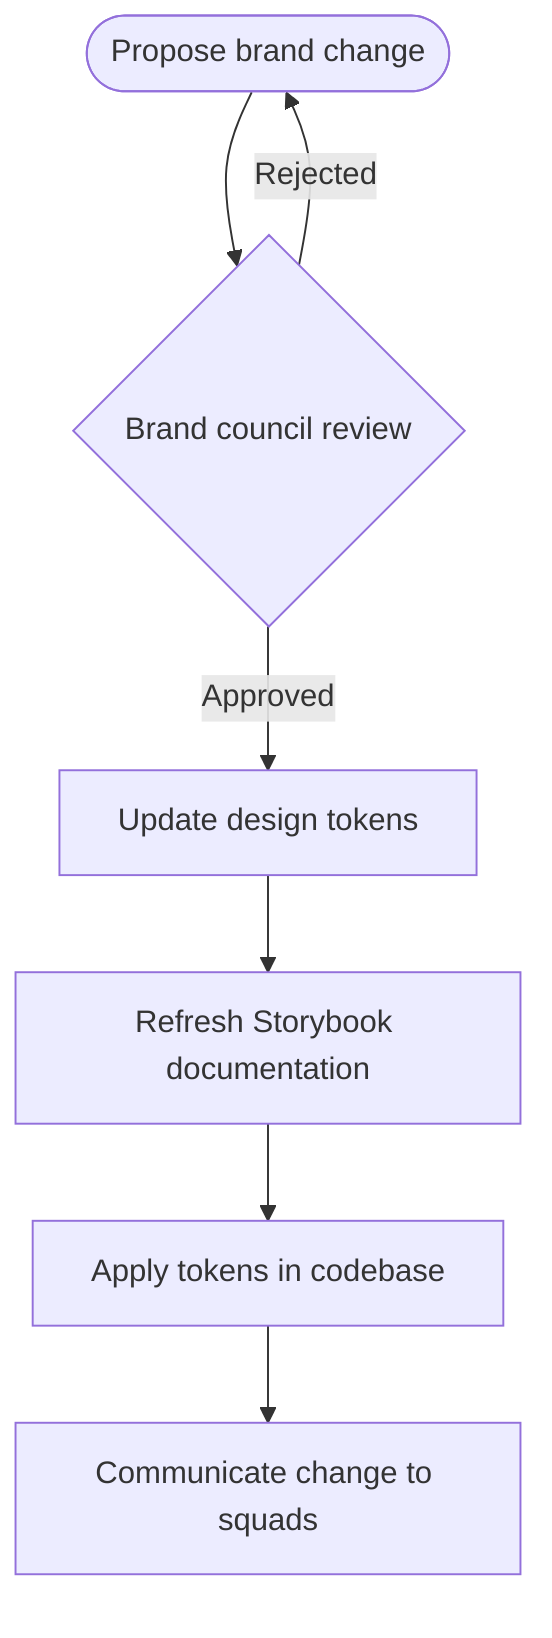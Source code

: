 flowchart TD
    proposal([Propose brand change])
    review{Brand council review}
    tokenUpdate[Update design tokens]
    storybookSync[Refresh Storybook documentation]
    implement[Apply tokens in codebase]
    communicate[Communicate change to squads]
    proposal --> review
    review -->|Approved| tokenUpdate --> storybookSync --> implement --> communicate
    review -->|Rejected| proposal